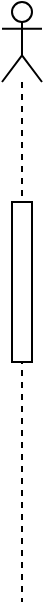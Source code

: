 <mxfile version="13.5.3" type="github"><diagram id="hNDkaM8Vx6cPegVlriBX" name="Page-1"><mxGraphModel dx="868" dy="450" grid="1" gridSize="10" guides="1" tooltips="1" connect="1" arrows="1" fold="1" page="1" pageScale="1" pageWidth="827" pageHeight="1169" math="0" shadow="0"><root><mxCell id="0"/><mxCell id="1" parent="0"/><mxCell id="_f8HDTO3-xxZVkFTBaUn-2" value="" style="shape=umlLifeline;participant=umlActor;perimeter=lifelinePerimeter;whiteSpace=wrap;html=1;container=1;collapsible=0;recursiveResize=0;verticalAlign=top;spacingTop=36;outlineConnect=0;" parent="1" vertex="1"><mxGeometry x="90" y="260" width="20" height="300" as="geometry"/></mxCell><mxCell id="_f8HDTO3-xxZVkFTBaUn-3" value="" style="html=1;points=[];perimeter=orthogonalPerimeter;" parent="_f8HDTO3-xxZVkFTBaUn-2" vertex="1"><mxGeometry x="5" y="100" width="10" height="80" as="geometry"/></mxCell></root></mxGraphModel></diagram></mxfile>